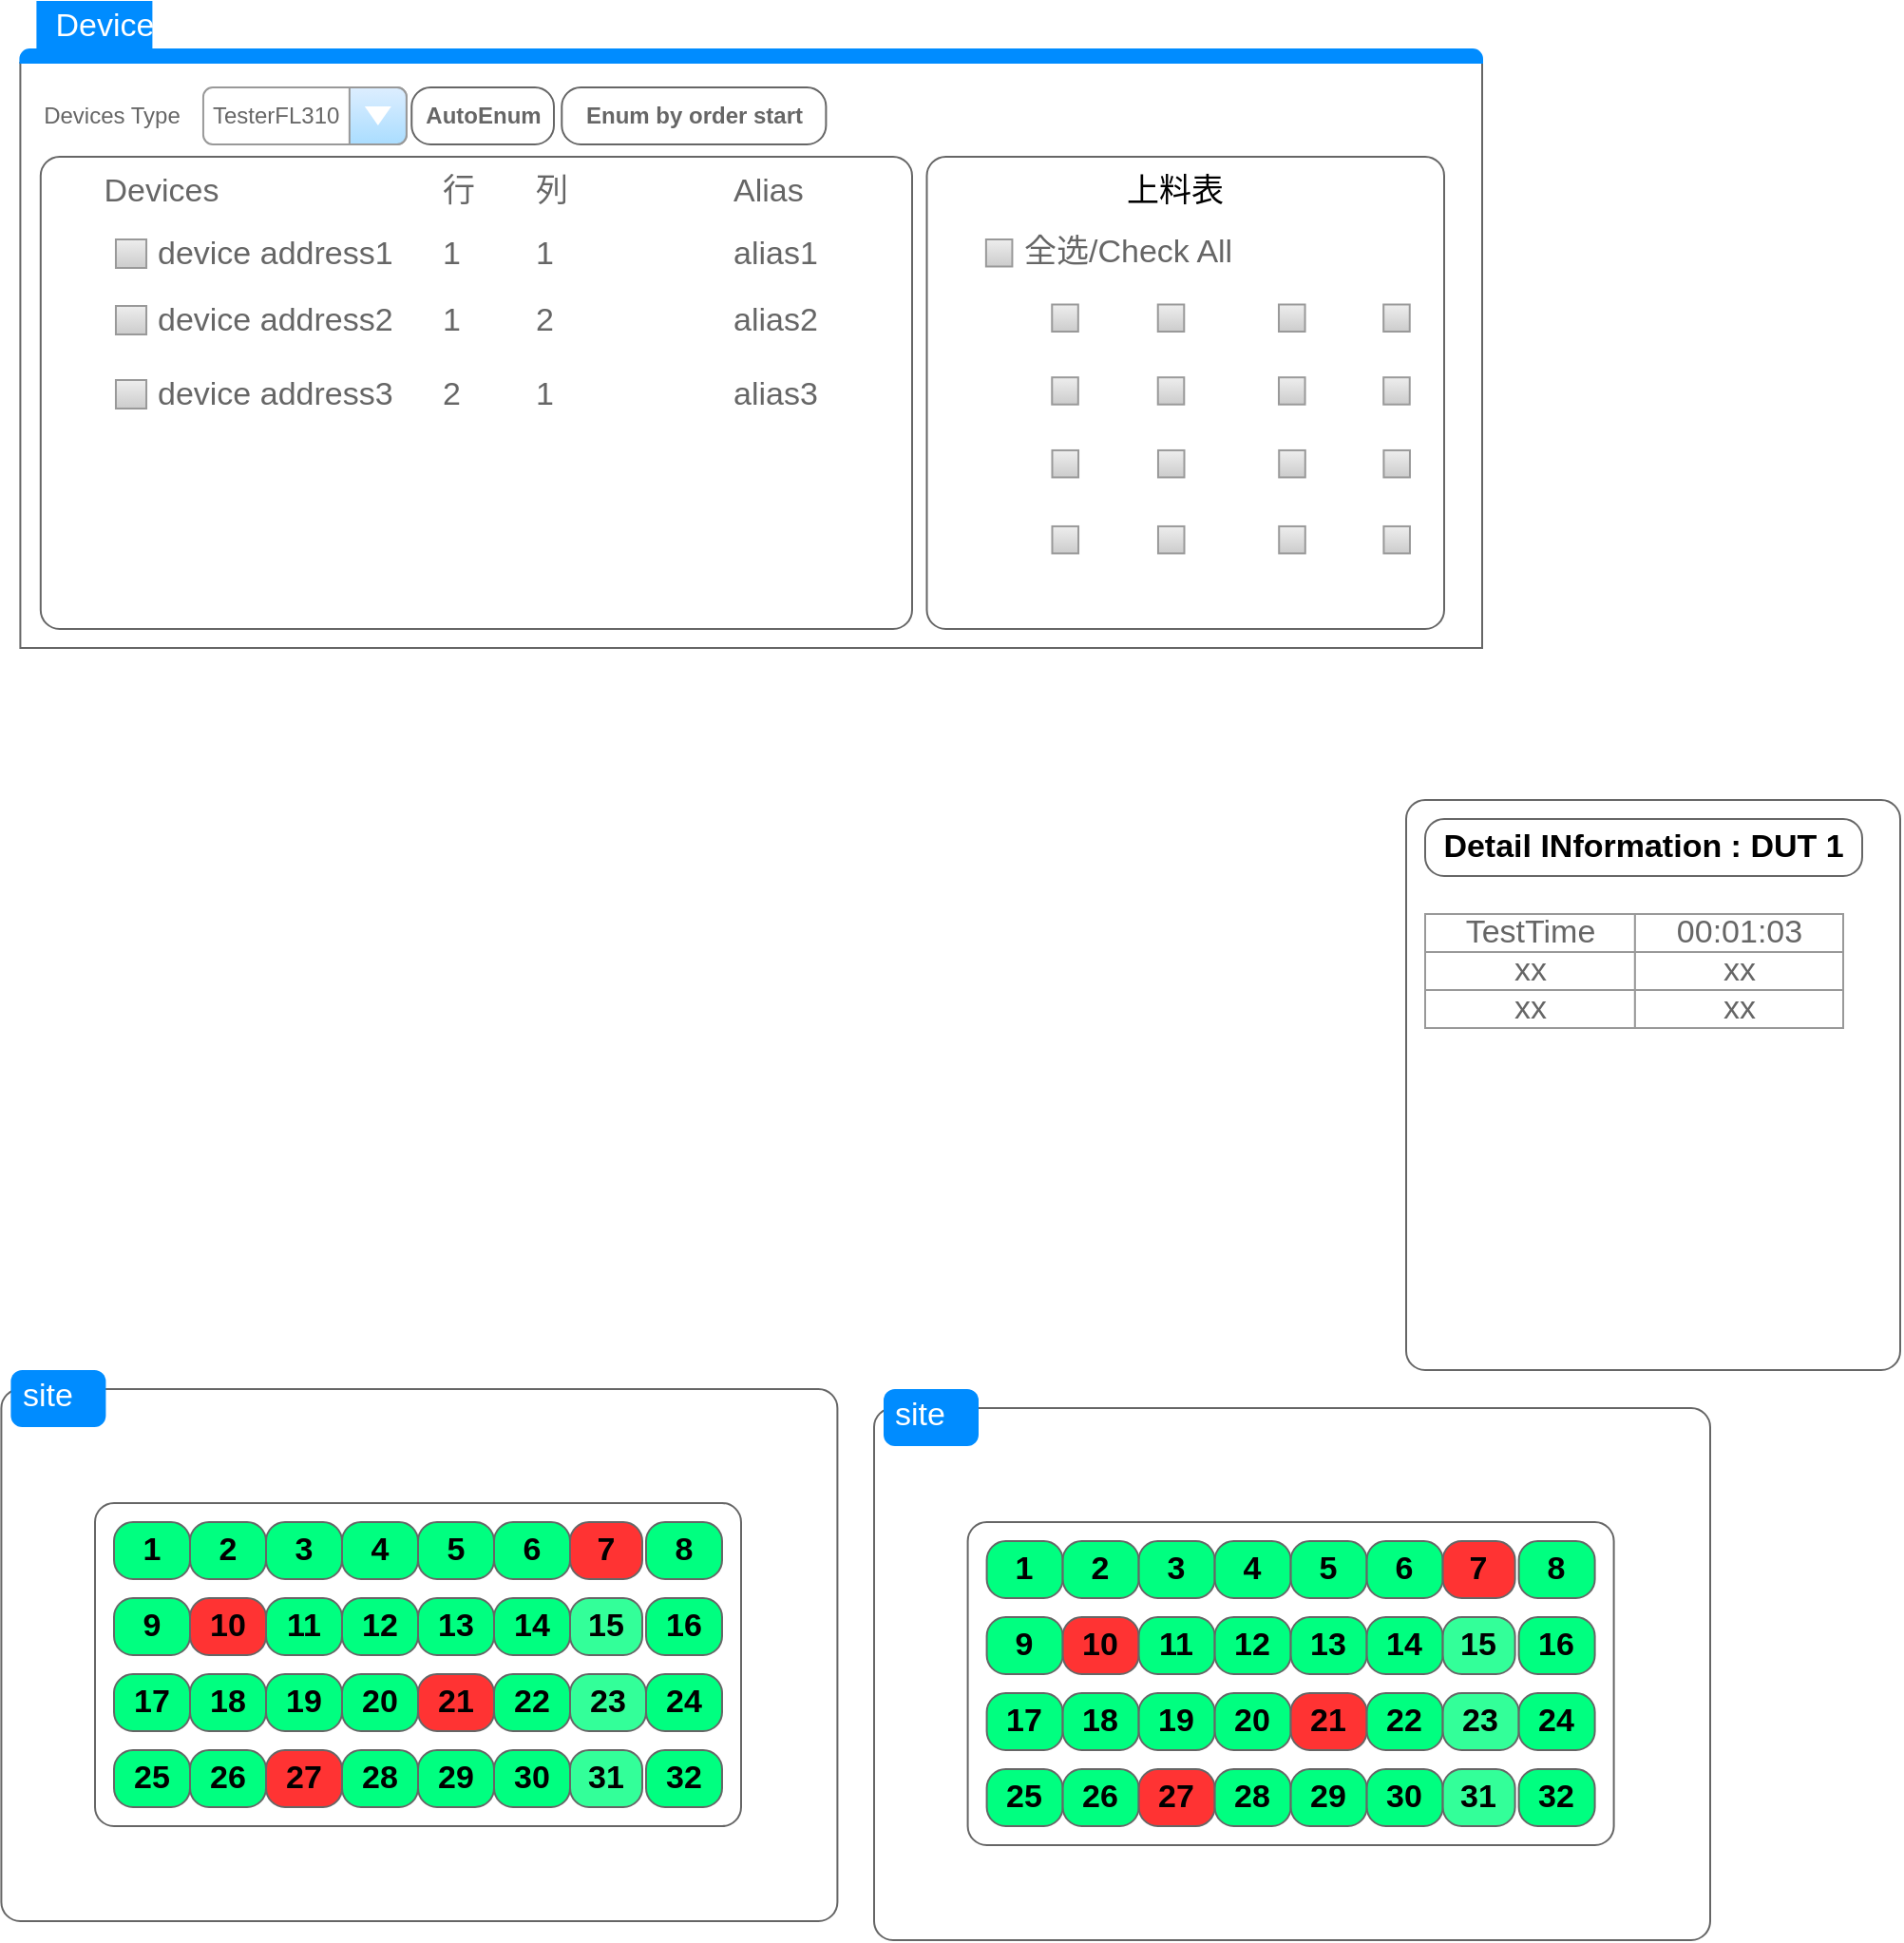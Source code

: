 <mxfile version="20.7.4" type="github">
  <diagram name="Page-1" id="2cc2dc42-3aac-f2a9-1cec-7a8b7cbee084">
    <mxGraphModel dx="1050" dy="548" grid="1" gridSize="10" guides="1" tooltips="1" connect="1" arrows="1" fold="1" page="1" pageScale="1" pageWidth="1100" pageHeight="850" background="#ffffff" math="0" shadow="0">
      <root>
        <mxCell id="0" />
        <mxCell id="1" parent="0" />
        <mxCell id="x5_-DXLLDjEPQp_z6z6p-1" value="" style="strokeWidth=1;shadow=0;dashed=0;align=center;html=1;shape=mxgraph.mockup.containers.marginRect2;rectMarginTop=32;strokeColor=#666666;gradientColor=none;fontSize=17;fontColor=#666666;container=0;" parent="1" vertex="1">
          <mxGeometry x="70.7" y="40" width="769.3" height="340" as="geometry" />
        </mxCell>
        <mxCell id="x5_-DXLLDjEPQp_z6z6p-41" value="" style="shape=mxgraph.mockup.containers.marginRect;rectMarginTop=10;strokeColor=#666666;strokeWidth=1;dashed=0;rounded=1;arcSize=5;recursiveResize=0;labelBorderColor=none;fontSize=17;fontColor=#666666;fillColor=none;movable=1;resizable=1;rotatable=1;deletable=1;editable=1;connectable=1;" parent="1" vertex="1">
          <mxGeometry x="81.4" y="111.5" width="458.6" height="258.5" as="geometry" />
        </mxCell>
        <mxCell id="x5_-DXLLDjEPQp_z6z6p-334" value="" style="shape=mxgraph.mockup.containers.marginRect;rectMarginTop=10;strokeColor=#666666;strokeWidth=1;dashed=0;rounded=1;arcSize=5;recursiveResize=0;shadow=0;fontFamily=Helvetica;fontSize=17;fontColor=#FF3333;fillColor=default;gradientColor=none;html=1;" parent="1" vertex="1">
          <mxGeometry x="800" y="450" width="260" height="310" as="geometry" />
        </mxCell>
        <mxCell id="x5_-DXLLDjEPQp_z6z6p-350" value="Detail INformation : DUT 1" style="strokeWidth=1;shadow=0;dashed=0;align=center;html=1;shape=mxgraph.mockup.buttons.button;strokeColor=#666666;fontColor=#000000;mainText=;buttonStyle=round;fontSize=17;fontStyle=1;fillColor=#FFFFFF;whiteSpace=wrap;fontFamily=Helvetica;" parent="1" vertex="1">
          <mxGeometry x="810" y="470" width="230" height="30" as="geometry" />
        </mxCell>
        <mxCell id="x5_-DXLLDjEPQp_z6z6p-357" value="" style="group" parent="1" vertex="1" connectable="0">
          <mxGeometry x="810" y="520" width="220" height="60" as="geometry" />
        </mxCell>
        <mxCell id="x5_-DXLLDjEPQp_z6z6p-343" value="" style="strokeWidth=1;shadow=0;dashed=0;align=center;html=1;shape=mxgraph.mockup.forms.rrect;rSize=0;strokeColor=#999999;fontFamily=Helvetica;fontSize=17;fontColor=#FF3333;fillColor=default;gradientColor=none;" parent="x5_-DXLLDjEPQp_z6z6p-357" vertex="1">
          <mxGeometry width="220" height="20" as="geometry" />
        </mxCell>
        <mxCell id="x5_-DXLLDjEPQp_z6z6p-344" value="TestTime" style="strokeColor=inherit;fillColor=inherit;gradientColor=inherit;strokeWidth=1;shadow=0;dashed=0;align=center;html=1;shape=mxgraph.mockup.forms.rrect;rSize=0;fontSize=17;fontColor=#666666;fontFamily=Helvetica;" parent="x5_-DXLLDjEPQp_z6z6p-343" vertex="1">
          <mxGeometry width="110.442" height="20" as="geometry" />
        </mxCell>
        <mxCell id="x5_-DXLLDjEPQp_z6z6p-347" value="00:01:03" style="strokeColor=inherit;fillColor=inherit;gradientColor=inherit;strokeWidth=1;shadow=0;dashed=0;align=center;html=1;shape=mxgraph.mockup.forms.rrect;rSize=0;fontSize=17;fontColor=#666666;fontFamily=Helvetica;" parent="x5_-DXLLDjEPQp_z6z6p-343" vertex="1">
          <mxGeometry x="110.442" width="109.558" height="20" as="geometry" />
        </mxCell>
        <mxCell id="x5_-DXLLDjEPQp_z6z6p-351" value="" style="strokeWidth=1;shadow=0;dashed=0;align=center;html=1;shape=mxgraph.mockup.forms.rrect;rSize=0;strokeColor=#999999;fontFamily=Helvetica;fontSize=17;fontColor=#FF3333;fillColor=default;gradientColor=none;" parent="x5_-DXLLDjEPQp_z6z6p-357" vertex="1">
          <mxGeometry y="20" width="220" height="20" as="geometry" />
        </mxCell>
        <mxCell id="x5_-DXLLDjEPQp_z6z6p-352" value="xx" style="strokeColor=inherit;fillColor=inherit;gradientColor=inherit;strokeWidth=1;shadow=0;dashed=0;align=center;html=1;shape=mxgraph.mockup.forms.rrect;rSize=0;fontSize=17;fontColor=#666666;fontFamily=Helvetica;" parent="x5_-DXLLDjEPQp_z6z6p-351" vertex="1">
          <mxGeometry width="110.442" height="20" as="geometry" />
        </mxCell>
        <mxCell id="x5_-DXLLDjEPQp_z6z6p-353" value="xx" style="strokeColor=inherit;fillColor=inherit;gradientColor=inherit;strokeWidth=1;shadow=0;dashed=0;align=center;html=1;shape=mxgraph.mockup.forms.rrect;rSize=0;fontSize=17;fontColor=#666666;fontFamily=Helvetica;" parent="x5_-DXLLDjEPQp_z6z6p-351" vertex="1">
          <mxGeometry x="110.442" width="109.558" height="20" as="geometry" />
        </mxCell>
        <mxCell id="x5_-DXLLDjEPQp_z6z6p-354" value="" style="strokeWidth=1;shadow=0;dashed=0;align=center;html=1;shape=mxgraph.mockup.forms.rrect;rSize=0;strokeColor=#999999;fontFamily=Helvetica;fontSize=17;fontColor=#FF3333;fillColor=default;gradientColor=none;" parent="x5_-DXLLDjEPQp_z6z6p-357" vertex="1">
          <mxGeometry y="40" width="220" height="20" as="geometry" />
        </mxCell>
        <mxCell id="x5_-DXLLDjEPQp_z6z6p-355" value="xx" style="strokeColor=inherit;fillColor=inherit;gradientColor=inherit;strokeWidth=1;shadow=0;dashed=0;align=center;html=1;shape=mxgraph.mockup.forms.rrect;rSize=0;fontSize=17;fontColor=#666666;fontFamily=Helvetica;" parent="x5_-DXLLDjEPQp_z6z6p-354" vertex="1">
          <mxGeometry width="110.442" height="20" as="geometry" />
        </mxCell>
        <mxCell id="x5_-DXLLDjEPQp_z6z6p-356" value="xx" style="strokeColor=inherit;fillColor=inherit;gradientColor=inherit;strokeWidth=1;shadow=0;dashed=0;align=center;html=1;shape=mxgraph.mockup.forms.rrect;rSize=0;fontSize=17;fontColor=#666666;fontFamily=Helvetica;" parent="x5_-DXLLDjEPQp_z6z6p-354" vertex="1">
          <mxGeometry x="110.442" width="109.558" height="20" as="geometry" />
        </mxCell>
        <mxCell id="8nzeH1m5GEqi-B2wLRtN-1" value="" style="shape=mxgraph.mockup.containers.marginRect;rectMarginTop=10;strokeColor=#666666;strokeWidth=1;dashed=0;rounded=1;arcSize=5;recursiveResize=0;shadow=0;fontFamily=Helvetica;fontSize=17;fontColor=#666666;fillColor=default;gradientColor=none;html=1;container=0;" vertex="1" parent="1">
          <mxGeometry x="60.7" y="760" width="440" height="290" as="geometry" />
        </mxCell>
        <mxCell id="8nzeH1m5GEqi-B2wLRtN-2" value="site" style="shape=rect;strokeColor=none;fillColor=#008cff;strokeWidth=1;dashed=0;rounded=1;arcSize=20;fontColor=#ffffff;fontSize=17;spacing=2;spacingTop=-2;align=left;autosize=1;spacingLeft=4;resizeWidth=0;resizeHeight=0;perimeter=none;shadow=0;fontFamily=Helvetica;html=1;" vertex="1" parent="1">
          <mxGeometry x="65.7" y="760" width="50" height="30" as="geometry" />
        </mxCell>
        <mxCell id="8nzeH1m5GEqi-B2wLRtN-71" value="" style="group" vertex="1" connectable="0" parent="1">
          <mxGeometry x="110" y="820" width="340" height="180" as="geometry" />
        </mxCell>
        <mxCell id="8nzeH1m5GEqi-B2wLRtN-14" value="" style="shape=mxgraph.mockup.containers.marginRect;rectMarginTop=10;strokeColor=#666666;strokeWidth=1;dashed=0;rounded=1;arcSize=5;recursiveResize=0;shadow=0;fontFamily=Helvetica;fontSize=17;fontColor=#666666;fillColor=default;gradientColor=none;html=1;" vertex="1" parent="8nzeH1m5GEqi-B2wLRtN-71">
          <mxGeometry width="340" height="180" as="geometry" />
        </mxCell>
        <mxCell id="8nzeH1m5GEqi-B2wLRtN-43" value="" style="group" vertex="1" connectable="0" parent="8nzeH1m5GEqi-B2wLRtN-71">
          <mxGeometry x="10" y="20" width="320" height="30" as="geometry" />
        </mxCell>
        <mxCell id="8nzeH1m5GEqi-B2wLRtN-15" value="1" style="strokeWidth=1;shadow=0;dashed=0;align=center;html=1;shape=mxgraph.mockup.buttons.button;strokeColor=#666666;fontColor=#000000;mainText=;buttonStyle=round;fontSize=17;fontStyle=1;fillColor=#00FF80;whiteSpace=wrap;fontFamily=Helvetica;" vertex="1" parent="8nzeH1m5GEqi-B2wLRtN-43">
          <mxGeometry width="40" height="30" as="geometry" />
        </mxCell>
        <mxCell id="8nzeH1m5GEqi-B2wLRtN-16" value="2" style="strokeWidth=1;shadow=0;dashed=0;align=center;html=1;shape=mxgraph.mockup.buttons.button;strokeColor=#666666;fontColor=#000000;mainText=;buttonStyle=round;fontSize=17;fontStyle=1;fillColor=#00FF80;whiteSpace=wrap;fontFamily=Helvetica;" vertex="1" parent="8nzeH1m5GEqi-B2wLRtN-43">
          <mxGeometry x="40" width="40" height="30" as="geometry" />
        </mxCell>
        <mxCell id="8nzeH1m5GEqi-B2wLRtN-17" value="3" style="strokeWidth=1;shadow=0;dashed=0;align=center;html=1;shape=mxgraph.mockup.buttons.button;strokeColor=#666666;fontColor=#000000;mainText=;buttonStyle=round;fontSize=17;fontStyle=1;fillColor=#00FF80;whiteSpace=wrap;fontFamily=Helvetica;" vertex="1" parent="8nzeH1m5GEqi-B2wLRtN-43">
          <mxGeometry x="80" width="40" height="30" as="geometry" />
        </mxCell>
        <mxCell id="8nzeH1m5GEqi-B2wLRtN-18" value="4" style="strokeWidth=1;shadow=0;dashed=0;align=center;html=1;shape=mxgraph.mockup.buttons.button;strokeColor=#666666;fontColor=#000000;mainText=;buttonStyle=round;fontSize=17;fontStyle=1;fillColor=#00FF80;whiteSpace=wrap;fontFamily=Helvetica;" vertex="1" parent="8nzeH1m5GEqi-B2wLRtN-43">
          <mxGeometry x="120" width="40" height="30" as="geometry" />
        </mxCell>
        <mxCell id="8nzeH1m5GEqi-B2wLRtN-19" value="5" style="strokeWidth=1;shadow=0;dashed=0;align=center;html=1;shape=mxgraph.mockup.buttons.button;strokeColor=#666666;fontColor=#000000;mainText=;buttonStyle=round;fontSize=17;fontStyle=1;fillColor=#00FF80;whiteSpace=wrap;fontFamily=Helvetica;" vertex="1" parent="8nzeH1m5GEqi-B2wLRtN-43">
          <mxGeometry x="160" width="40" height="30" as="geometry" />
        </mxCell>
        <mxCell id="8nzeH1m5GEqi-B2wLRtN-20" value="6" style="strokeWidth=1;shadow=0;dashed=0;align=center;html=1;shape=mxgraph.mockup.buttons.button;strokeColor=#666666;fontColor=#000000;mainText=;buttonStyle=round;fontSize=17;fontStyle=1;fillColor=#00FF80;whiteSpace=wrap;fontFamily=Helvetica;" vertex="1" parent="8nzeH1m5GEqi-B2wLRtN-43">
          <mxGeometry x="200" width="40" height="30" as="geometry" />
        </mxCell>
        <mxCell id="8nzeH1m5GEqi-B2wLRtN-21" value="7" style="strokeWidth=1;shadow=0;dashed=0;align=center;html=1;shape=mxgraph.mockup.buttons.button;strokeColor=#666666;fontColor=#000000;mainText=;buttonStyle=round;fontSize=17;fontStyle=1;fillColor=#FF3333;whiteSpace=wrap;fontFamily=Helvetica;" vertex="1" parent="8nzeH1m5GEqi-B2wLRtN-43">
          <mxGeometry x="240" width="38" height="30" as="geometry" />
        </mxCell>
        <mxCell id="8nzeH1m5GEqi-B2wLRtN-22" value="8" style="strokeWidth=1;shadow=0;dashed=0;align=center;html=1;shape=mxgraph.mockup.buttons.button;strokeColor=#666666;fontColor=#000000;mainText=;buttonStyle=round;fontSize=17;fontStyle=1;fillColor=#00FF80;whiteSpace=wrap;fontFamily=Helvetica;" vertex="1" parent="8nzeH1m5GEqi-B2wLRtN-43">
          <mxGeometry x="280" width="40" height="30" as="geometry" />
        </mxCell>
        <mxCell id="8nzeH1m5GEqi-B2wLRtN-45" value="9" style="strokeWidth=1;shadow=0;dashed=0;align=center;html=1;shape=mxgraph.mockup.buttons.button;strokeColor=#666666;fontColor=#000000;mainText=;buttonStyle=round;fontSize=17;fontStyle=1;fillColor=#00FF80;whiteSpace=wrap;fontFamily=Helvetica;container=0;" vertex="1" parent="8nzeH1m5GEqi-B2wLRtN-71">
          <mxGeometry x="10" y="60" width="40" height="30" as="geometry" />
        </mxCell>
        <mxCell id="8nzeH1m5GEqi-B2wLRtN-46" value="10" style="strokeWidth=1;shadow=0;dashed=0;align=center;html=1;shape=mxgraph.mockup.buttons.button;strokeColor=#666666;fontColor=#000000;mainText=;buttonStyle=round;fontSize=17;fontStyle=1;fillColor=#FF3333;whiteSpace=wrap;fontFamily=Helvetica;container=0;" vertex="1" parent="8nzeH1m5GEqi-B2wLRtN-71">
          <mxGeometry x="50" y="60" width="40" height="30" as="geometry" />
        </mxCell>
        <mxCell id="8nzeH1m5GEqi-B2wLRtN-47" value="11" style="strokeWidth=1;shadow=0;dashed=0;align=center;html=1;shape=mxgraph.mockup.buttons.button;strokeColor=#666666;fontColor=#000000;mainText=;buttonStyle=round;fontSize=17;fontStyle=1;fillColor=#00FF80;whiteSpace=wrap;fontFamily=Helvetica;container=0;" vertex="1" parent="8nzeH1m5GEqi-B2wLRtN-71">
          <mxGeometry x="90" y="60" width="40" height="30" as="geometry" />
        </mxCell>
        <mxCell id="8nzeH1m5GEqi-B2wLRtN-48" value="12" style="strokeWidth=1;shadow=0;dashed=0;align=center;html=1;shape=mxgraph.mockup.buttons.button;strokeColor=#666666;fontColor=#000000;mainText=;buttonStyle=round;fontSize=17;fontStyle=1;fillColor=#00FF80;whiteSpace=wrap;fontFamily=Helvetica;container=0;" vertex="1" parent="8nzeH1m5GEqi-B2wLRtN-71">
          <mxGeometry x="130" y="60" width="40" height="30" as="geometry" />
        </mxCell>
        <mxCell id="8nzeH1m5GEqi-B2wLRtN-49" value="13" style="strokeWidth=1;shadow=0;dashed=0;align=center;html=1;shape=mxgraph.mockup.buttons.button;strokeColor=#666666;fontColor=#000000;mainText=;buttonStyle=round;fontSize=17;fontStyle=1;fillColor=#00FF80;whiteSpace=wrap;fontFamily=Helvetica;container=0;" vertex="1" parent="8nzeH1m5GEqi-B2wLRtN-71">
          <mxGeometry x="170" y="60" width="40" height="30" as="geometry" />
        </mxCell>
        <mxCell id="8nzeH1m5GEqi-B2wLRtN-50" value="14" style="strokeWidth=1;shadow=0;dashed=0;align=center;html=1;shape=mxgraph.mockup.buttons.button;strokeColor=#666666;fontColor=#000000;mainText=;buttonStyle=round;fontSize=17;fontStyle=1;fillColor=#00FF80;whiteSpace=wrap;fontFamily=Helvetica;container=0;" vertex="1" parent="8nzeH1m5GEqi-B2wLRtN-71">
          <mxGeometry x="210" y="60" width="40" height="30" as="geometry" />
        </mxCell>
        <mxCell id="8nzeH1m5GEqi-B2wLRtN-51" value="15" style="strokeWidth=1;shadow=0;dashed=0;align=center;html=1;shape=mxgraph.mockup.buttons.button;strokeColor=#666666;fontColor=#000000;mainText=;buttonStyle=round;fontSize=17;fontStyle=1;fillColor=#33FF99;whiteSpace=wrap;fontFamily=Helvetica;container=0;" vertex="1" parent="8nzeH1m5GEqi-B2wLRtN-71">
          <mxGeometry x="250" y="60" width="38" height="30" as="geometry" />
        </mxCell>
        <mxCell id="8nzeH1m5GEqi-B2wLRtN-52" value="16" style="strokeWidth=1;shadow=0;dashed=0;align=center;html=1;shape=mxgraph.mockup.buttons.button;strokeColor=#666666;fontColor=#000000;mainText=;buttonStyle=round;fontSize=17;fontStyle=1;fillColor=#00FF80;whiteSpace=wrap;fontFamily=Helvetica;container=0;" vertex="1" parent="8nzeH1m5GEqi-B2wLRtN-71">
          <mxGeometry x="290" y="60" width="40" height="30" as="geometry" />
        </mxCell>
        <mxCell id="8nzeH1m5GEqi-B2wLRtN-54" value="17" style="strokeWidth=1;shadow=0;dashed=0;align=center;html=1;shape=mxgraph.mockup.buttons.button;strokeColor=#666666;fontColor=#000000;mainText=;buttonStyle=round;fontSize=17;fontStyle=1;fillColor=#00FF80;whiteSpace=wrap;fontFamily=Helvetica;container=0;" vertex="1" parent="8nzeH1m5GEqi-B2wLRtN-71">
          <mxGeometry x="10" y="100" width="40" height="30" as="geometry" />
        </mxCell>
        <mxCell id="8nzeH1m5GEqi-B2wLRtN-55" value="18" style="strokeWidth=1;shadow=0;dashed=0;align=center;html=1;shape=mxgraph.mockup.buttons.button;strokeColor=#666666;fontColor=#000000;mainText=;buttonStyle=round;fontSize=17;fontStyle=1;fillColor=#00FF80;whiteSpace=wrap;fontFamily=Helvetica;container=0;" vertex="1" parent="8nzeH1m5GEqi-B2wLRtN-71">
          <mxGeometry x="50" y="100" width="40" height="30" as="geometry" />
        </mxCell>
        <mxCell id="8nzeH1m5GEqi-B2wLRtN-56" value="19" style="strokeWidth=1;shadow=0;dashed=0;align=center;html=1;shape=mxgraph.mockup.buttons.button;strokeColor=#666666;fontColor=#000000;mainText=;buttonStyle=round;fontSize=17;fontStyle=1;fillColor=#00FF80;whiteSpace=wrap;fontFamily=Helvetica;container=0;" vertex="1" parent="8nzeH1m5GEqi-B2wLRtN-71">
          <mxGeometry x="90" y="100" width="40" height="30" as="geometry" />
        </mxCell>
        <mxCell id="8nzeH1m5GEqi-B2wLRtN-57" value="20" style="strokeWidth=1;shadow=0;dashed=0;align=center;html=1;shape=mxgraph.mockup.buttons.button;strokeColor=#666666;fontColor=#000000;mainText=;buttonStyle=round;fontSize=17;fontStyle=1;fillColor=#00FF80;whiteSpace=wrap;fontFamily=Helvetica;container=0;" vertex="1" parent="8nzeH1m5GEqi-B2wLRtN-71">
          <mxGeometry x="130" y="100" width="40" height="30" as="geometry" />
        </mxCell>
        <mxCell id="8nzeH1m5GEqi-B2wLRtN-58" value="21" style="strokeWidth=1;shadow=0;dashed=0;align=center;html=1;shape=mxgraph.mockup.buttons.button;strokeColor=#666666;fontColor=#000000;mainText=;buttonStyle=round;fontSize=17;fontStyle=1;fillColor=#FF3333;whiteSpace=wrap;fontFamily=Helvetica;container=0;" vertex="1" parent="8nzeH1m5GEqi-B2wLRtN-71">
          <mxGeometry x="170" y="100" width="40" height="30" as="geometry" />
        </mxCell>
        <mxCell id="8nzeH1m5GEqi-B2wLRtN-59" value="22" style="strokeWidth=1;shadow=0;dashed=0;align=center;html=1;shape=mxgraph.mockup.buttons.button;strokeColor=#666666;fontColor=#000000;mainText=;buttonStyle=round;fontSize=17;fontStyle=1;fillColor=#00FF80;whiteSpace=wrap;fontFamily=Helvetica;container=0;" vertex="1" parent="8nzeH1m5GEqi-B2wLRtN-71">
          <mxGeometry x="210" y="100" width="40" height="30" as="geometry" />
        </mxCell>
        <mxCell id="8nzeH1m5GEqi-B2wLRtN-60" value="23" style="strokeWidth=1;shadow=0;dashed=0;align=center;html=1;shape=mxgraph.mockup.buttons.button;strokeColor=#666666;fontColor=#000000;mainText=;buttonStyle=round;fontSize=17;fontStyle=1;fillColor=#33FF99;whiteSpace=wrap;fontFamily=Helvetica;container=0;" vertex="1" parent="8nzeH1m5GEqi-B2wLRtN-71">
          <mxGeometry x="250" y="100" width="40" height="30" as="geometry" />
        </mxCell>
        <mxCell id="8nzeH1m5GEqi-B2wLRtN-61" value="24" style="strokeWidth=1;shadow=0;dashed=0;align=center;html=1;shape=mxgraph.mockup.buttons.button;strokeColor=#666666;fontColor=#000000;mainText=;buttonStyle=round;fontSize=17;fontStyle=1;fillColor=#00FF80;whiteSpace=wrap;fontFamily=Helvetica;container=0;" vertex="1" parent="8nzeH1m5GEqi-B2wLRtN-71">
          <mxGeometry x="290" y="100" width="40" height="30" as="geometry" />
        </mxCell>
        <mxCell id="8nzeH1m5GEqi-B2wLRtN-63" value="25" style="strokeWidth=1;shadow=0;dashed=0;align=center;html=1;shape=mxgraph.mockup.buttons.button;strokeColor=#666666;fontColor=#000000;mainText=;buttonStyle=round;fontSize=17;fontStyle=1;fillColor=#00FF80;whiteSpace=wrap;fontFamily=Helvetica;container=0;" vertex="1" parent="8nzeH1m5GEqi-B2wLRtN-71">
          <mxGeometry x="10" y="140" width="40" height="30" as="geometry" />
        </mxCell>
        <mxCell id="8nzeH1m5GEqi-B2wLRtN-64" value="26" style="strokeWidth=1;shadow=0;dashed=0;align=center;html=1;shape=mxgraph.mockup.buttons.button;strokeColor=#666666;fontColor=#000000;mainText=;buttonStyle=round;fontSize=17;fontStyle=1;fillColor=#00FF80;whiteSpace=wrap;fontFamily=Helvetica;container=0;" vertex="1" parent="8nzeH1m5GEqi-B2wLRtN-71">
          <mxGeometry x="50" y="140" width="40" height="30" as="geometry" />
        </mxCell>
        <mxCell id="8nzeH1m5GEqi-B2wLRtN-65" value="27" style="strokeWidth=1;shadow=0;dashed=0;align=center;html=1;shape=mxgraph.mockup.buttons.button;strokeColor=#666666;fontColor=#000000;mainText=;buttonStyle=round;fontSize=17;fontStyle=1;fillColor=#FF3333;whiteSpace=wrap;fontFamily=Helvetica;container=0;" vertex="1" parent="8nzeH1m5GEqi-B2wLRtN-71">
          <mxGeometry x="90" y="140" width="40" height="30" as="geometry" />
        </mxCell>
        <mxCell id="8nzeH1m5GEqi-B2wLRtN-66" value="28" style="strokeWidth=1;shadow=0;dashed=0;align=center;html=1;shape=mxgraph.mockup.buttons.button;strokeColor=#666666;fontColor=#000000;mainText=;buttonStyle=round;fontSize=17;fontStyle=1;fillColor=#00FF80;whiteSpace=wrap;fontFamily=Helvetica;container=0;" vertex="1" parent="8nzeH1m5GEqi-B2wLRtN-71">
          <mxGeometry x="130" y="140" width="40" height="30" as="geometry" />
        </mxCell>
        <mxCell id="8nzeH1m5GEqi-B2wLRtN-67" value="29" style="strokeWidth=1;shadow=0;dashed=0;align=center;html=1;shape=mxgraph.mockup.buttons.button;strokeColor=#666666;fontColor=#000000;mainText=;buttonStyle=round;fontSize=17;fontStyle=1;fillColor=#00FF80;whiteSpace=wrap;fontFamily=Helvetica;container=0;" vertex="1" parent="8nzeH1m5GEqi-B2wLRtN-71">
          <mxGeometry x="170" y="140" width="40" height="30" as="geometry" />
        </mxCell>
        <mxCell id="8nzeH1m5GEqi-B2wLRtN-68" value="30" style="strokeWidth=1;shadow=0;dashed=0;align=center;html=1;shape=mxgraph.mockup.buttons.button;strokeColor=#666666;fontColor=#000000;mainText=;buttonStyle=round;fontSize=17;fontStyle=1;fillColor=#00FF80;whiteSpace=wrap;fontFamily=Helvetica;container=0;" vertex="1" parent="8nzeH1m5GEqi-B2wLRtN-71">
          <mxGeometry x="210" y="140" width="40" height="30" as="geometry" />
        </mxCell>
        <mxCell id="8nzeH1m5GEqi-B2wLRtN-69" value="31" style="strokeWidth=1;shadow=0;dashed=0;align=center;html=1;shape=mxgraph.mockup.buttons.button;strokeColor=#666666;fontColor=#000000;mainText=;buttonStyle=round;fontSize=17;fontStyle=1;fillColor=#33FF99;whiteSpace=wrap;fontFamily=Helvetica;container=0;" vertex="1" parent="8nzeH1m5GEqi-B2wLRtN-71">
          <mxGeometry x="250" y="140" width="38" height="30" as="geometry" />
        </mxCell>
        <mxCell id="8nzeH1m5GEqi-B2wLRtN-70" value="32" style="strokeWidth=1;shadow=0;dashed=0;align=center;html=1;shape=mxgraph.mockup.buttons.button;strokeColor=#666666;fontColor=#000000;mainText=;buttonStyle=round;fontSize=17;fontStyle=1;fillColor=#00FF80;whiteSpace=wrap;fontFamily=Helvetica;container=0;" vertex="1" parent="8nzeH1m5GEqi-B2wLRtN-71">
          <mxGeometry x="290" y="140" width="40" height="30" as="geometry" />
        </mxCell>
        <mxCell id="x5_-DXLLDjEPQp_z6z6p-68" value="全选/Check All" style="strokeWidth=1;shadow=0;dashed=0;align=center;html=1;shape=mxgraph.mockup.forms.rrect;rSize=0;fillColor=#eeeeee;strokeColor=#999999;gradientColor=#cccccc;align=left;spacingLeft=4;fontSize=17;fontColor=#666666;labelPosition=right;fontFamily=Helvetica;" parent="1" vertex="1">
          <mxGeometry x="578.935" y="165" width="13.774" height="14.25" as="geometry" />
        </mxCell>
        <mxCell id="x5_-DXLLDjEPQp_z6z6p-3" value="Devices" style="strokeWidth=1;shadow=0;dashed=0;align=center;html=1;shape=mxgraph.mockup.containers.rrect;rSize=0;fontSize=17;fontColor=#ffffff;strokeColor=#008cff;fillColor=#008cff;" parent="1" vertex="1">
          <mxGeometry x="79.7" y="40" width="60" height="25" as="geometry">
            <mxPoint x="9" as="offset" />
          </mxGeometry>
        </mxCell>
        <mxCell id="x5_-DXLLDjEPQp_z6z6p-5" value="" style="strokeWidth=1;shadow=0;dashed=0;align=center;html=1;shape=mxgraph.mockup.containers.topButton;rSize=5;strokeColor=#008cff;fillColor=#008cff;gradientColor=none;resizeWidth=1;movable=0;deletable=1;" parent="1" vertex="1">
          <mxGeometry x="70.7" y="65" width="769.3" height="7" as="geometry">
            <mxPoint y="25" as="offset" />
          </mxGeometry>
        </mxCell>
        <mxCell id="x5_-DXLLDjEPQp_z6z6p-13" value="device address1" style="strokeWidth=1;shadow=0;dashed=0;align=center;html=1;shape=mxgraph.mockup.forms.rrect;rSize=0;fillColor=#eeeeee;strokeColor=#999999;gradientColor=#cccccc;align=left;spacingLeft=4;fontSize=17;fontColor=#666666;labelPosition=right;" parent="1" vertex="1">
          <mxGeometry x="120.974" y="165" width="16.045" height="15" as="geometry" />
        </mxCell>
        <mxCell id="x5_-DXLLDjEPQp_z6z6p-24" value="Devices" style="text;html=1;strokeColor=none;fillColor=none;align=center;verticalAlign=middle;whiteSpace=wrap;rounded=0;labelBorderColor=none;fontSize=17;fontColor=#666666;" parent="1" vertex="1">
          <mxGeometry x="113.486" y="125" width="64.179" height="30" as="geometry" />
        </mxCell>
        <mxCell id="x5_-DXLLDjEPQp_z6z6p-25" value="Alias" style="text;html=1;strokeColor=none;fillColor=none;align=left;verticalAlign=middle;rounded=0;fontSize=17;fontColor=#666666;" parent="1" vertex="1">
          <mxGeometry x="443.904" y="125" width="64.179" height="30" as="geometry" />
        </mxCell>
        <mxCell id="x5_-DXLLDjEPQp_z6z6p-26" value="alias1" style="text;html=1;strokeColor=none;fillColor=none;align=left;verticalAlign=middle;rounded=0;fontSize=17;fontColor=#666666;" parent="1" vertex="1">
          <mxGeometry x="443.904" y="157.5" width="64.179" height="30" as="geometry" />
        </mxCell>
        <mxCell id="x5_-DXLLDjEPQp_z6z6p-27" value="device address2" style="strokeWidth=1;shadow=0;dashed=0;align=center;html=1;shape=mxgraph.mockup.forms.rrect;rSize=0;fillColor=#eeeeee;strokeColor=#999999;gradientColor=#cccccc;align=left;spacingLeft=4;fontSize=17;fontColor=#666666;labelPosition=right;" parent="1" vertex="1">
          <mxGeometry x="120.974" y="200" width="16.045" height="15" as="geometry" />
        </mxCell>
        <mxCell id="x5_-DXLLDjEPQp_z6z6p-28" value="alias2" style="text;html=1;strokeColor=none;fillColor=none;align=left;verticalAlign=middle;rounded=0;fontSize=17;fontColor=#666666;" parent="1" vertex="1">
          <mxGeometry x="443.904" y="192.5" width="64.179" height="30" as="geometry" />
        </mxCell>
        <mxCell id="x5_-DXLLDjEPQp_z6z6p-29" value="device address3" style="strokeWidth=1;shadow=0;dashed=0;align=center;html=1;shape=mxgraph.mockup.forms.rrect;rSize=0;fillColor=#eeeeee;strokeColor=#999999;gradientColor=#cccccc;align=left;spacingLeft=4;fontSize=17;fontColor=#666666;labelPosition=right;" parent="1" vertex="1">
          <mxGeometry x="120.974" y="239" width="16.045" height="15" as="geometry" />
        </mxCell>
        <mxCell id="x5_-DXLLDjEPQp_z6z6p-30" value="alias3" style="text;html=1;strokeColor=none;fillColor=none;align=left;verticalAlign=middle;rounded=0;fontSize=17;fontColor=#666666;" parent="1" vertex="1">
          <mxGeometry x="443.904" y="231.5" width="64.179" height="30" as="geometry" />
        </mxCell>
        <mxCell id="x5_-DXLLDjEPQp_z6z6p-43" value="TesterFL310" style="strokeWidth=1;shadow=0;dashed=0;align=center;html=1;shape=mxgraph.mockup.forms.comboBox;strokeColor=#999999;fillColor=#ddeeff;align=left;fillColor2=#aaddff;mainText=;fontColor=#666666;fontSize=12;spacingLeft=3;labelBorderColor=none;" parent="1" vertex="1">
          <mxGeometry x="166.969" y="85" width="106.965" height="30" as="geometry" />
        </mxCell>
        <mxCell id="x5_-DXLLDjEPQp_z6z6p-44" value="AutoEnum" style="strokeWidth=1;shadow=0;dashed=0;align=center;html=1;shape=mxgraph.mockup.buttons.button;strokeColor=#666666;fontColor=#666666;mainText=;buttonStyle=round;fontSize=12;fontStyle=1;fillColor=#FFFFFF;whiteSpace=wrap;labelBorderColor=none;" parent="1" vertex="1">
          <mxGeometry x="276.63" y="85" width="74.876" height="30" as="geometry" />
        </mxCell>
        <mxCell id="x5_-DXLLDjEPQp_z6z6p-46" value="Enum by order start" style="strokeWidth=1;shadow=0;dashed=0;align=center;html=1;shape=mxgraph.mockup.buttons.button;strokeColor=#666666;fontColor=#666666;mainText=;buttonStyle=round;fontSize=12;fontStyle=1;fillColor=#FFFFFF;whiteSpace=wrap;labelBorderColor=none;" parent="1" vertex="1">
          <mxGeometry x="355.645" y="85" width="139.055" height="30" as="geometry" />
        </mxCell>
        <mxCell id="x5_-DXLLDjEPQp_z6z6p-39" value="Devices Type" style="text;html=1;strokeColor=none;fillColor=none;align=center;verticalAlign=middle;whiteSpace=wrap;rounded=0;labelBorderColor=none;fontSize=12;fontColor=#666666;" parent="1" vertex="1">
          <mxGeometry x="60.003" y="85" width="117.662" height="30" as="geometry" />
        </mxCell>
        <mxCell id="8nzeH1m5GEqi-B2wLRtN-76" value="" style="shape=mxgraph.mockup.containers.marginRect;rectMarginTop=10;strokeColor=#666666;strokeWidth=1;dashed=0;rounded=1;arcSize=5;recursiveResize=0;labelBorderColor=none;fontSize=17;fontColor=#666666;fillColor=none;" vertex="1" parent="1">
          <mxGeometry x="547.75" y="111.5" width="272.25" height="258.5" as="geometry" />
        </mxCell>
        <mxCell id="8nzeH1m5GEqi-B2wLRtN-78" value="上料表" style="text;html=1;align=center;verticalAlign=middle;resizable=0;points=[];autosize=1;strokeColor=none;fillColor=none;fontSize=17;" vertex="1" parent="1">
          <mxGeometry x="643" y="125" width="70" height="30" as="geometry" />
        </mxCell>
        <mxCell id="8nzeH1m5GEqi-B2wLRtN-80" value="" style="group" vertex="1" connectable="0" parent="1">
          <mxGeometry x="613.633" y="237.6" width="188.241" height="14.25" as="geometry" />
        </mxCell>
        <mxCell id="8nzeH1m5GEqi-B2wLRtN-81" value="" style="strokeWidth=1;shadow=0;dashed=0;align=center;html=1;shape=mxgraph.mockup.forms.rrect;rSize=0;fillColor=#eeeeee;strokeColor=#999999;gradientColor=#cccccc;align=left;spacingLeft=4;fontSize=17;fontColor=#666666;labelPosition=right;fontFamily=Helvetica;" vertex="1" parent="8nzeH1m5GEqi-B2wLRtN-80">
          <mxGeometry width="13.774" height="14.25" as="geometry" />
        </mxCell>
        <mxCell id="8nzeH1m5GEqi-B2wLRtN-82" value="" style="strokeWidth=1;shadow=0;dashed=0;align=center;html=1;shape=mxgraph.mockup.forms.rrect;rSize=0;fillColor=#eeeeee;strokeColor=#999999;gradientColor=#cccccc;align=left;spacingLeft=4;fontSize=17;fontColor=#666666;labelPosition=right;fontFamily=Helvetica;" vertex="1" parent="8nzeH1m5GEqi-B2wLRtN-80">
          <mxGeometry x="55.738" width="13.774" height="14.25" as="geometry" />
        </mxCell>
        <mxCell id="8nzeH1m5GEqi-B2wLRtN-83" value="" style="strokeWidth=1;shadow=0;dashed=0;align=center;html=1;shape=mxgraph.mockup.forms.rrect;rSize=0;fillColor=#eeeeee;strokeColor=#999999;gradientColor=#cccccc;align=left;spacingLeft=4;fontSize=17;fontColor=#666666;labelPosition=right;fontFamily=Helvetica;" vertex="1" parent="8nzeH1m5GEqi-B2wLRtN-80">
          <mxGeometry x="119.373" width="13.774" height="14.25" as="geometry" />
        </mxCell>
        <mxCell id="8nzeH1m5GEqi-B2wLRtN-84" value="" style="strokeWidth=1;shadow=0;dashed=0;align=center;html=1;shape=mxgraph.mockup.forms.rrect;rSize=0;fillColor=#eeeeee;strokeColor=#999999;gradientColor=#cccccc;align=left;spacingLeft=4;fontSize=17;fontColor=#666666;labelPosition=right;fontFamily=Helvetica;" vertex="1" parent="8nzeH1m5GEqi-B2wLRtN-80">
          <mxGeometry x="174.468" width="13.774" height="14.25" as="geometry" />
        </mxCell>
        <mxCell id="8nzeH1m5GEqi-B2wLRtN-85" value="" style="group" vertex="1" connectable="0" parent="1">
          <mxGeometry x="613.743" y="275.97" width="188.241" height="14.25" as="geometry" />
        </mxCell>
        <mxCell id="8nzeH1m5GEqi-B2wLRtN-86" value="" style="strokeWidth=1;shadow=0;dashed=0;align=center;html=1;shape=mxgraph.mockup.forms.rrect;rSize=0;fillColor=#eeeeee;strokeColor=#999999;gradientColor=#cccccc;align=left;spacingLeft=4;fontSize=17;fontColor=#666666;labelPosition=right;fontFamily=Helvetica;" vertex="1" parent="8nzeH1m5GEqi-B2wLRtN-85">
          <mxGeometry width="13.774" height="14.25" as="geometry" />
        </mxCell>
        <mxCell id="8nzeH1m5GEqi-B2wLRtN-87" value="" style="strokeWidth=1;shadow=0;dashed=0;align=center;html=1;shape=mxgraph.mockup.forms.rrect;rSize=0;fillColor=#eeeeee;strokeColor=#999999;gradientColor=#cccccc;align=left;spacingLeft=4;fontSize=17;fontColor=#666666;labelPosition=right;fontFamily=Helvetica;" vertex="1" parent="8nzeH1m5GEqi-B2wLRtN-85">
          <mxGeometry x="55.738" width="13.774" height="14.25" as="geometry" />
        </mxCell>
        <mxCell id="8nzeH1m5GEqi-B2wLRtN-88" value="" style="strokeWidth=1;shadow=0;dashed=0;align=center;html=1;shape=mxgraph.mockup.forms.rrect;rSize=0;fillColor=#eeeeee;strokeColor=#999999;gradientColor=#cccccc;align=left;spacingLeft=4;fontSize=17;fontColor=#666666;labelPosition=right;fontFamily=Helvetica;" vertex="1" parent="8nzeH1m5GEqi-B2wLRtN-85">
          <mxGeometry x="119.373" width="13.774" height="14.25" as="geometry" />
        </mxCell>
        <mxCell id="8nzeH1m5GEqi-B2wLRtN-89" value="" style="strokeWidth=1;shadow=0;dashed=0;align=center;html=1;shape=mxgraph.mockup.forms.rrect;rSize=0;fillColor=#eeeeee;strokeColor=#999999;gradientColor=#cccccc;align=left;spacingLeft=4;fontSize=17;fontColor=#666666;labelPosition=right;fontFamily=Helvetica;" vertex="1" parent="8nzeH1m5GEqi-B2wLRtN-85">
          <mxGeometry x="174.468" width="13.774" height="14.25" as="geometry" />
        </mxCell>
        <mxCell id="8nzeH1m5GEqi-B2wLRtN-90" value="" style="group" vertex="1" connectable="0" parent="1">
          <mxGeometry x="613.743" y="315.97" width="188.241" height="14.25" as="geometry" />
        </mxCell>
        <mxCell id="8nzeH1m5GEqi-B2wLRtN-91" value="" style="strokeWidth=1;shadow=0;dashed=0;align=center;html=1;shape=mxgraph.mockup.forms.rrect;rSize=0;fillColor=#eeeeee;strokeColor=#999999;gradientColor=#cccccc;align=left;spacingLeft=4;fontSize=17;fontColor=#666666;labelPosition=right;fontFamily=Helvetica;" vertex="1" parent="8nzeH1m5GEqi-B2wLRtN-90">
          <mxGeometry width="13.774" height="14.25" as="geometry" />
        </mxCell>
        <mxCell id="8nzeH1m5GEqi-B2wLRtN-92" value="" style="strokeWidth=1;shadow=0;dashed=0;align=center;html=1;shape=mxgraph.mockup.forms.rrect;rSize=0;fillColor=#eeeeee;strokeColor=#999999;gradientColor=#cccccc;align=left;spacingLeft=4;fontSize=17;fontColor=#666666;labelPosition=right;fontFamily=Helvetica;" vertex="1" parent="8nzeH1m5GEqi-B2wLRtN-90">
          <mxGeometry x="55.738" width="13.774" height="14.25" as="geometry" />
        </mxCell>
        <mxCell id="8nzeH1m5GEqi-B2wLRtN-93" value="" style="strokeWidth=1;shadow=0;dashed=0;align=center;html=1;shape=mxgraph.mockup.forms.rrect;rSize=0;fillColor=#eeeeee;strokeColor=#999999;gradientColor=#cccccc;align=left;spacingLeft=4;fontSize=17;fontColor=#666666;labelPosition=right;fontFamily=Helvetica;" vertex="1" parent="8nzeH1m5GEqi-B2wLRtN-90">
          <mxGeometry x="119.373" width="13.774" height="14.25" as="geometry" />
        </mxCell>
        <mxCell id="8nzeH1m5GEqi-B2wLRtN-94" value="" style="strokeWidth=1;shadow=0;dashed=0;align=center;html=1;shape=mxgraph.mockup.forms.rrect;rSize=0;fillColor=#eeeeee;strokeColor=#999999;gradientColor=#cccccc;align=left;spacingLeft=4;fontSize=17;fontColor=#666666;labelPosition=right;fontFamily=Helvetica;" vertex="1" parent="8nzeH1m5GEqi-B2wLRtN-90">
          <mxGeometry x="174.468" width="13.774" height="14.25" as="geometry" />
        </mxCell>
        <mxCell id="8nzeH1m5GEqi-B2wLRtN-95" value="" style="group" vertex="1" connectable="0" parent="1">
          <mxGeometry x="613.633" y="199.25" width="188.241" height="14.25" as="geometry" />
        </mxCell>
        <mxCell id="8nzeH1m5GEqi-B2wLRtN-96" value="" style="strokeWidth=1;shadow=0;dashed=0;align=center;html=1;shape=mxgraph.mockup.forms.rrect;rSize=0;fillColor=#eeeeee;strokeColor=#999999;gradientColor=#cccccc;align=left;spacingLeft=4;fontSize=17;fontColor=#666666;labelPosition=right;fontFamily=Helvetica;" vertex="1" parent="8nzeH1m5GEqi-B2wLRtN-95">
          <mxGeometry width="13.774" height="14.25" as="geometry" />
        </mxCell>
        <mxCell id="8nzeH1m5GEqi-B2wLRtN-97" value="" style="strokeWidth=1;shadow=0;dashed=0;align=center;html=1;shape=mxgraph.mockup.forms.rrect;rSize=0;fillColor=#eeeeee;strokeColor=#999999;gradientColor=#cccccc;align=left;spacingLeft=4;fontSize=17;fontColor=#666666;labelPosition=right;fontFamily=Helvetica;" vertex="1" parent="8nzeH1m5GEqi-B2wLRtN-95">
          <mxGeometry x="55.738" width="13.774" height="14.25" as="geometry" />
        </mxCell>
        <mxCell id="8nzeH1m5GEqi-B2wLRtN-98" value="" style="strokeWidth=1;shadow=0;dashed=0;align=center;html=1;shape=mxgraph.mockup.forms.rrect;rSize=0;fillColor=#eeeeee;strokeColor=#999999;gradientColor=#cccccc;align=left;spacingLeft=4;fontSize=17;fontColor=#666666;labelPosition=right;fontFamily=Helvetica;" vertex="1" parent="8nzeH1m5GEqi-B2wLRtN-95">
          <mxGeometry x="119.373" width="13.774" height="14.25" as="geometry" />
        </mxCell>
        <mxCell id="8nzeH1m5GEqi-B2wLRtN-99" value="" style="strokeWidth=1;shadow=0;dashed=0;align=center;html=1;shape=mxgraph.mockup.forms.rrect;rSize=0;fillColor=#eeeeee;strokeColor=#999999;gradientColor=#cccccc;align=left;spacingLeft=4;fontSize=17;fontColor=#666666;labelPosition=right;fontFamily=Helvetica;" vertex="1" parent="8nzeH1m5GEqi-B2wLRtN-95">
          <mxGeometry x="174.468" width="13.774" height="14.25" as="geometry" />
        </mxCell>
        <mxCell id="8nzeH1m5GEqi-B2wLRtN-105" value="行" style="text;html=1;strokeColor=none;fillColor=none;align=left;verticalAlign=middle;rounded=0;fontSize=17;fontColor=#666666;" vertex="1" parent="1">
          <mxGeometry x="291.464" y="125" width="64.179" height="30" as="geometry" />
        </mxCell>
        <mxCell id="8nzeH1m5GEqi-B2wLRtN-106" value="1" style="text;html=1;strokeColor=none;fillColor=none;align=left;verticalAlign=middle;rounded=0;fontSize=17;fontColor=#666666;" vertex="1" parent="1">
          <mxGeometry x="291.464" y="157.5" width="64.179" height="30" as="geometry" />
        </mxCell>
        <mxCell id="8nzeH1m5GEqi-B2wLRtN-107" value="1" style="text;html=1;strokeColor=none;fillColor=none;align=left;verticalAlign=middle;rounded=0;fontSize=17;fontColor=#666666;" vertex="1" parent="1">
          <mxGeometry x="291.464" y="192.5" width="64.179" height="30" as="geometry" />
        </mxCell>
        <mxCell id="8nzeH1m5GEqi-B2wLRtN-108" value="2" style="text;html=1;strokeColor=none;fillColor=none;align=left;verticalAlign=middle;rounded=0;fontSize=17;fontColor=#666666;" vertex="1" parent="1">
          <mxGeometry x="291.464" y="231.5" width="64.179" height="30" as="geometry" />
        </mxCell>
        <mxCell id="8nzeH1m5GEqi-B2wLRtN-109" value="列" style="text;html=1;strokeColor=none;fillColor=none;align=left;verticalAlign=middle;rounded=0;fontSize=17;fontColor=#666666;" vertex="1" parent="1">
          <mxGeometry x="340.004" y="125" width="64.179" height="30" as="geometry" />
        </mxCell>
        <mxCell id="8nzeH1m5GEqi-B2wLRtN-110" value="1" style="text;html=1;strokeColor=none;fillColor=none;align=left;verticalAlign=middle;rounded=0;fontSize=17;fontColor=#666666;" vertex="1" parent="1">
          <mxGeometry x="340.004" y="157.5" width="64.179" height="30" as="geometry" />
        </mxCell>
        <mxCell id="8nzeH1m5GEqi-B2wLRtN-111" value="2" style="text;html=1;strokeColor=none;fillColor=none;align=left;verticalAlign=middle;rounded=0;fontSize=17;fontColor=#666666;" vertex="1" parent="1">
          <mxGeometry x="340.004" y="192.5" width="64.179" height="30" as="geometry" />
        </mxCell>
        <mxCell id="8nzeH1m5GEqi-B2wLRtN-112" value="1" style="text;html=1;strokeColor=none;fillColor=none;align=left;verticalAlign=middle;rounded=0;fontSize=17;fontColor=#666666;" vertex="1" parent="1">
          <mxGeometry x="340.004" y="231.5" width="64.179" height="30" as="geometry" />
        </mxCell>
        <mxCell id="8nzeH1m5GEqi-B2wLRtN-114" value="" style="shape=mxgraph.mockup.containers.marginRect;rectMarginTop=10;strokeColor=#666666;strokeWidth=1;dashed=0;rounded=1;arcSize=5;recursiveResize=0;shadow=0;fontFamily=Helvetica;fontSize=17;fontColor=#666666;fillColor=default;gradientColor=none;html=1;container=0;" vertex="1" parent="1">
          <mxGeometry x="520" y="770" width="440" height="290" as="geometry" />
        </mxCell>
        <mxCell id="8nzeH1m5GEqi-B2wLRtN-115" value="site" style="shape=rect;strokeColor=none;fillColor=#008cff;strokeWidth=1;dashed=0;rounded=1;arcSize=20;fontColor=#ffffff;fontSize=17;spacing=2;spacingTop=-2;align=left;autosize=1;spacingLeft=4;resizeWidth=0;resizeHeight=0;perimeter=none;shadow=0;fontFamily=Helvetica;html=1;" vertex="1" parent="1">
          <mxGeometry x="525" y="770" width="50" height="30" as="geometry" />
        </mxCell>
        <mxCell id="8nzeH1m5GEqi-B2wLRtN-116" value="" style="group" vertex="1" connectable="0" parent="1">
          <mxGeometry x="569.3" y="830" width="340" height="180" as="geometry" />
        </mxCell>
        <mxCell id="8nzeH1m5GEqi-B2wLRtN-117" value="" style="shape=mxgraph.mockup.containers.marginRect;rectMarginTop=10;strokeColor=#666666;strokeWidth=1;dashed=0;rounded=1;arcSize=5;recursiveResize=0;shadow=0;fontFamily=Helvetica;fontSize=17;fontColor=#666666;fillColor=default;gradientColor=none;html=1;" vertex="1" parent="8nzeH1m5GEqi-B2wLRtN-116">
          <mxGeometry width="340" height="180" as="geometry" />
        </mxCell>
        <mxCell id="8nzeH1m5GEqi-B2wLRtN-118" value="" style="group" vertex="1" connectable="0" parent="8nzeH1m5GEqi-B2wLRtN-116">
          <mxGeometry x="10" y="20" width="320" height="30" as="geometry" />
        </mxCell>
        <mxCell id="8nzeH1m5GEqi-B2wLRtN-119" value="1" style="strokeWidth=1;shadow=0;dashed=0;align=center;html=1;shape=mxgraph.mockup.buttons.button;strokeColor=#666666;fontColor=#000000;mainText=;buttonStyle=round;fontSize=17;fontStyle=1;fillColor=#00FF80;whiteSpace=wrap;fontFamily=Helvetica;" vertex="1" parent="8nzeH1m5GEqi-B2wLRtN-118">
          <mxGeometry width="40" height="30" as="geometry" />
        </mxCell>
        <mxCell id="8nzeH1m5GEqi-B2wLRtN-120" value="2" style="strokeWidth=1;shadow=0;dashed=0;align=center;html=1;shape=mxgraph.mockup.buttons.button;strokeColor=#666666;fontColor=#000000;mainText=;buttonStyle=round;fontSize=17;fontStyle=1;fillColor=#00FF80;whiteSpace=wrap;fontFamily=Helvetica;" vertex="1" parent="8nzeH1m5GEqi-B2wLRtN-118">
          <mxGeometry x="40" width="40" height="30" as="geometry" />
        </mxCell>
        <mxCell id="8nzeH1m5GEqi-B2wLRtN-121" value="3" style="strokeWidth=1;shadow=0;dashed=0;align=center;html=1;shape=mxgraph.mockup.buttons.button;strokeColor=#666666;fontColor=#000000;mainText=;buttonStyle=round;fontSize=17;fontStyle=1;fillColor=#00FF80;whiteSpace=wrap;fontFamily=Helvetica;" vertex="1" parent="8nzeH1m5GEqi-B2wLRtN-118">
          <mxGeometry x="80" width="40" height="30" as="geometry" />
        </mxCell>
        <mxCell id="8nzeH1m5GEqi-B2wLRtN-122" value="4" style="strokeWidth=1;shadow=0;dashed=0;align=center;html=1;shape=mxgraph.mockup.buttons.button;strokeColor=#666666;fontColor=#000000;mainText=;buttonStyle=round;fontSize=17;fontStyle=1;fillColor=#00FF80;whiteSpace=wrap;fontFamily=Helvetica;" vertex="1" parent="8nzeH1m5GEqi-B2wLRtN-118">
          <mxGeometry x="120" width="40" height="30" as="geometry" />
        </mxCell>
        <mxCell id="8nzeH1m5GEqi-B2wLRtN-123" value="5" style="strokeWidth=1;shadow=0;dashed=0;align=center;html=1;shape=mxgraph.mockup.buttons.button;strokeColor=#666666;fontColor=#000000;mainText=;buttonStyle=round;fontSize=17;fontStyle=1;fillColor=#00FF80;whiteSpace=wrap;fontFamily=Helvetica;" vertex="1" parent="8nzeH1m5GEqi-B2wLRtN-118">
          <mxGeometry x="160" width="40" height="30" as="geometry" />
        </mxCell>
        <mxCell id="8nzeH1m5GEqi-B2wLRtN-124" value="6" style="strokeWidth=1;shadow=0;dashed=0;align=center;html=1;shape=mxgraph.mockup.buttons.button;strokeColor=#666666;fontColor=#000000;mainText=;buttonStyle=round;fontSize=17;fontStyle=1;fillColor=#00FF80;whiteSpace=wrap;fontFamily=Helvetica;" vertex="1" parent="8nzeH1m5GEqi-B2wLRtN-118">
          <mxGeometry x="200" width="40" height="30" as="geometry" />
        </mxCell>
        <mxCell id="8nzeH1m5GEqi-B2wLRtN-125" value="7" style="strokeWidth=1;shadow=0;dashed=0;align=center;html=1;shape=mxgraph.mockup.buttons.button;strokeColor=#666666;fontColor=#000000;mainText=;buttonStyle=round;fontSize=17;fontStyle=1;fillColor=#FF3333;whiteSpace=wrap;fontFamily=Helvetica;" vertex="1" parent="8nzeH1m5GEqi-B2wLRtN-118">
          <mxGeometry x="240" width="38" height="30" as="geometry" />
        </mxCell>
        <mxCell id="8nzeH1m5GEqi-B2wLRtN-126" value="8" style="strokeWidth=1;shadow=0;dashed=0;align=center;html=1;shape=mxgraph.mockup.buttons.button;strokeColor=#666666;fontColor=#000000;mainText=;buttonStyle=round;fontSize=17;fontStyle=1;fillColor=#00FF80;whiteSpace=wrap;fontFamily=Helvetica;" vertex="1" parent="8nzeH1m5GEqi-B2wLRtN-118">
          <mxGeometry x="280" width="40" height="30" as="geometry" />
        </mxCell>
        <mxCell id="8nzeH1m5GEqi-B2wLRtN-127" value="9" style="strokeWidth=1;shadow=0;dashed=0;align=center;html=1;shape=mxgraph.mockup.buttons.button;strokeColor=#666666;fontColor=#000000;mainText=;buttonStyle=round;fontSize=17;fontStyle=1;fillColor=#00FF80;whiteSpace=wrap;fontFamily=Helvetica;container=0;" vertex="1" parent="8nzeH1m5GEqi-B2wLRtN-116">
          <mxGeometry x="10" y="60" width="40" height="30" as="geometry" />
        </mxCell>
        <mxCell id="8nzeH1m5GEqi-B2wLRtN-128" value="10" style="strokeWidth=1;shadow=0;dashed=0;align=center;html=1;shape=mxgraph.mockup.buttons.button;strokeColor=#666666;fontColor=#000000;mainText=;buttonStyle=round;fontSize=17;fontStyle=1;fillColor=#FF3333;whiteSpace=wrap;fontFamily=Helvetica;container=0;" vertex="1" parent="8nzeH1m5GEqi-B2wLRtN-116">
          <mxGeometry x="50" y="60" width="40" height="30" as="geometry" />
        </mxCell>
        <mxCell id="8nzeH1m5GEqi-B2wLRtN-129" value="11" style="strokeWidth=1;shadow=0;dashed=0;align=center;html=1;shape=mxgraph.mockup.buttons.button;strokeColor=#666666;fontColor=#000000;mainText=;buttonStyle=round;fontSize=17;fontStyle=1;fillColor=#00FF80;whiteSpace=wrap;fontFamily=Helvetica;container=0;" vertex="1" parent="8nzeH1m5GEqi-B2wLRtN-116">
          <mxGeometry x="90" y="60" width="40" height="30" as="geometry" />
        </mxCell>
        <mxCell id="8nzeH1m5GEqi-B2wLRtN-130" value="12" style="strokeWidth=1;shadow=0;dashed=0;align=center;html=1;shape=mxgraph.mockup.buttons.button;strokeColor=#666666;fontColor=#000000;mainText=;buttonStyle=round;fontSize=17;fontStyle=1;fillColor=#00FF80;whiteSpace=wrap;fontFamily=Helvetica;container=0;" vertex="1" parent="8nzeH1m5GEqi-B2wLRtN-116">
          <mxGeometry x="130" y="60" width="40" height="30" as="geometry" />
        </mxCell>
        <mxCell id="8nzeH1m5GEqi-B2wLRtN-131" value="13" style="strokeWidth=1;shadow=0;dashed=0;align=center;html=1;shape=mxgraph.mockup.buttons.button;strokeColor=#666666;fontColor=#000000;mainText=;buttonStyle=round;fontSize=17;fontStyle=1;fillColor=#00FF80;whiteSpace=wrap;fontFamily=Helvetica;container=0;" vertex="1" parent="8nzeH1m5GEqi-B2wLRtN-116">
          <mxGeometry x="170" y="60" width="40" height="30" as="geometry" />
        </mxCell>
        <mxCell id="8nzeH1m5GEqi-B2wLRtN-132" value="14" style="strokeWidth=1;shadow=0;dashed=0;align=center;html=1;shape=mxgraph.mockup.buttons.button;strokeColor=#666666;fontColor=#000000;mainText=;buttonStyle=round;fontSize=17;fontStyle=1;fillColor=#00FF80;whiteSpace=wrap;fontFamily=Helvetica;container=0;" vertex="1" parent="8nzeH1m5GEqi-B2wLRtN-116">
          <mxGeometry x="210" y="60" width="40" height="30" as="geometry" />
        </mxCell>
        <mxCell id="8nzeH1m5GEqi-B2wLRtN-133" value="15" style="strokeWidth=1;shadow=0;dashed=0;align=center;html=1;shape=mxgraph.mockup.buttons.button;strokeColor=#666666;fontColor=#000000;mainText=;buttonStyle=round;fontSize=17;fontStyle=1;fillColor=#33FF99;whiteSpace=wrap;fontFamily=Helvetica;container=0;" vertex="1" parent="8nzeH1m5GEqi-B2wLRtN-116">
          <mxGeometry x="250" y="60" width="38" height="30" as="geometry" />
        </mxCell>
        <mxCell id="8nzeH1m5GEqi-B2wLRtN-134" value="16" style="strokeWidth=1;shadow=0;dashed=0;align=center;html=1;shape=mxgraph.mockup.buttons.button;strokeColor=#666666;fontColor=#000000;mainText=;buttonStyle=round;fontSize=17;fontStyle=1;fillColor=#00FF80;whiteSpace=wrap;fontFamily=Helvetica;container=0;" vertex="1" parent="8nzeH1m5GEqi-B2wLRtN-116">
          <mxGeometry x="290" y="60" width="40" height="30" as="geometry" />
        </mxCell>
        <mxCell id="8nzeH1m5GEqi-B2wLRtN-135" value="17" style="strokeWidth=1;shadow=0;dashed=0;align=center;html=1;shape=mxgraph.mockup.buttons.button;strokeColor=#666666;fontColor=#000000;mainText=;buttonStyle=round;fontSize=17;fontStyle=1;fillColor=#00FF80;whiteSpace=wrap;fontFamily=Helvetica;container=0;" vertex="1" parent="8nzeH1m5GEqi-B2wLRtN-116">
          <mxGeometry x="10" y="100" width="40" height="30" as="geometry" />
        </mxCell>
        <mxCell id="8nzeH1m5GEqi-B2wLRtN-136" value="18" style="strokeWidth=1;shadow=0;dashed=0;align=center;html=1;shape=mxgraph.mockup.buttons.button;strokeColor=#666666;fontColor=#000000;mainText=;buttonStyle=round;fontSize=17;fontStyle=1;fillColor=#00FF80;whiteSpace=wrap;fontFamily=Helvetica;container=0;" vertex="1" parent="8nzeH1m5GEqi-B2wLRtN-116">
          <mxGeometry x="50" y="100" width="40" height="30" as="geometry" />
        </mxCell>
        <mxCell id="8nzeH1m5GEqi-B2wLRtN-137" value="19" style="strokeWidth=1;shadow=0;dashed=0;align=center;html=1;shape=mxgraph.mockup.buttons.button;strokeColor=#666666;fontColor=#000000;mainText=;buttonStyle=round;fontSize=17;fontStyle=1;fillColor=#00FF80;whiteSpace=wrap;fontFamily=Helvetica;container=0;" vertex="1" parent="8nzeH1m5GEqi-B2wLRtN-116">
          <mxGeometry x="90" y="100" width="40" height="30" as="geometry" />
        </mxCell>
        <mxCell id="8nzeH1m5GEqi-B2wLRtN-138" value="20" style="strokeWidth=1;shadow=0;dashed=0;align=center;html=1;shape=mxgraph.mockup.buttons.button;strokeColor=#666666;fontColor=#000000;mainText=;buttonStyle=round;fontSize=17;fontStyle=1;fillColor=#00FF80;whiteSpace=wrap;fontFamily=Helvetica;container=0;" vertex="1" parent="8nzeH1m5GEqi-B2wLRtN-116">
          <mxGeometry x="130" y="100" width="40" height="30" as="geometry" />
        </mxCell>
        <mxCell id="8nzeH1m5GEqi-B2wLRtN-139" value="21" style="strokeWidth=1;shadow=0;dashed=0;align=center;html=1;shape=mxgraph.mockup.buttons.button;strokeColor=#666666;fontColor=#000000;mainText=;buttonStyle=round;fontSize=17;fontStyle=1;fillColor=#FF3333;whiteSpace=wrap;fontFamily=Helvetica;container=0;" vertex="1" parent="8nzeH1m5GEqi-B2wLRtN-116">
          <mxGeometry x="170" y="100" width="40" height="30" as="geometry" />
        </mxCell>
        <mxCell id="8nzeH1m5GEqi-B2wLRtN-140" value="22" style="strokeWidth=1;shadow=0;dashed=0;align=center;html=1;shape=mxgraph.mockup.buttons.button;strokeColor=#666666;fontColor=#000000;mainText=;buttonStyle=round;fontSize=17;fontStyle=1;fillColor=#00FF80;whiteSpace=wrap;fontFamily=Helvetica;container=0;" vertex="1" parent="8nzeH1m5GEqi-B2wLRtN-116">
          <mxGeometry x="210" y="100" width="40" height="30" as="geometry" />
        </mxCell>
        <mxCell id="8nzeH1m5GEqi-B2wLRtN-141" value="23" style="strokeWidth=1;shadow=0;dashed=0;align=center;html=1;shape=mxgraph.mockup.buttons.button;strokeColor=#666666;fontColor=#000000;mainText=;buttonStyle=round;fontSize=17;fontStyle=1;fillColor=#33FF99;whiteSpace=wrap;fontFamily=Helvetica;container=0;" vertex="1" parent="8nzeH1m5GEqi-B2wLRtN-116">
          <mxGeometry x="250" y="100" width="40" height="30" as="geometry" />
        </mxCell>
        <mxCell id="8nzeH1m5GEqi-B2wLRtN-142" value="24" style="strokeWidth=1;shadow=0;dashed=0;align=center;html=1;shape=mxgraph.mockup.buttons.button;strokeColor=#666666;fontColor=#000000;mainText=;buttonStyle=round;fontSize=17;fontStyle=1;fillColor=#00FF80;whiteSpace=wrap;fontFamily=Helvetica;container=0;" vertex="1" parent="8nzeH1m5GEqi-B2wLRtN-116">
          <mxGeometry x="290" y="100" width="40" height="30" as="geometry" />
        </mxCell>
        <mxCell id="8nzeH1m5GEqi-B2wLRtN-143" value="25" style="strokeWidth=1;shadow=0;dashed=0;align=center;html=1;shape=mxgraph.mockup.buttons.button;strokeColor=#666666;fontColor=#000000;mainText=;buttonStyle=round;fontSize=17;fontStyle=1;fillColor=#00FF80;whiteSpace=wrap;fontFamily=Helvetica;container=0;" vertex="1" parent="8nzeH1m5GEqi-B2wLRtN-116">
          <mxGeometry x="10" y="140" width="40" height="30" as="geometry" />
        </mxCell>
        <mxCell id="8nzeH1m5GEqi-B2wLRtN-144" value="26" style="strokeWidth=1;shadow=0;dashed=0;align=center;html=1;shape=mxgraph.mockup.buttons.button;strokeColor=#666666;fontColor=#000000;mainText=;buttonStyle=round;fontSize=17;fontStyle=1;fillColor=#00FF80;whiteSpace=wrap;fontFamily=Helvetica;container=0;" vertex="1" parent="8nzeH1m5GEqi-B2wLRtN-116">
          <mxGeometry x="50" y="140" width="40" height="30" as="geometry" />
        </mxCell>
        <mxCell id="8nzeH1m5GEqi-B2wLRtN-145" value="27" style="strokeWidth=1;shadow=0;dashed=0;align=center;html=1;shape=mxgraph.mockup.buttons.button;strokeColor=#666666;fontColor=#000000;mainText=;buttonStyle=round;fontSize=17;fontStyle=1;fillColor=#FF3333;whiteSpace=wrap;fontFamily=Helvetica;container=0;" vertex="1" parent="8nzeH1m5GEqi-B2wLRtN-116">
          <mxGeometry x="90" y="140" width="40" height="30" as="geometry" />
        </mxCell>
        <mxCell id="8nzeH1m5GEqi-B2wLRtN-146" value="28" style="strokeWidth=1;shadow=0;dashed=0;align=center;html=1;shape=mxgraph.mockup.buttons.button;strokeColor=#666666;fontColor=#000000;mainText=;buttonStyle=round;fontSize=17;fontStyle=1;fillColor=#00FF80;whiteSpace=wrap;fontFamily=Helvetica;container=0;" vertex="1" parent="8nzeH1m5GEqi-B2wLRtN-116">
          <mxGeometry x="130" y="140" width="40" height="30" as="geometry" />
        </mxCell>
        <mxCell id="8nzeH1m5GEqi-B2wLRtN-147" value="29" style="strokeWidth=1;shadow=0;dashed=0;align=center;html=1;shape=mxgraph.mockup.buttons.button;strokeColor=#666666;fontColor=#000000;mainText=;buttonStyle=round;fontSize=17;fontStyle=1;fillColor=#00FF80;whiteSpace=wrap;fontFamily=Helvetica;container=0;" vertex="1" parent="8nzeH1m5GEqi-B2wLRtN-116">
          <mxGeometry x="170" y="140" width="40" height="30" as="geometry" />
        </mxCell>
        <mxCell id="8nzeH1m5GEqi-B2wLRtN-148" value="30" style="strokeWidth=1;shadow=0;dashed=0;align=center;html=1;shape=mxgraph.mockup.buttons.button;strokeColor=#666666;fontColor=#000000;mainText=;buttonStyle=round;fontSize=17;fontStyle=1;fillColor=#00FF80;whiteSpace=wrap;fontFamily=Helvetica;container=0;" vertex="1" parent="8nzeH1m5GEqi-B2wLRtN-116">
          <mxGeometry x="210" y="140" width="40" height="30" as="geometry" />
        </mxCell>
        <mxCell id="8nzeH1m5GEqi-B2wLRtN-149" value="31" style="strokeWidth=1;shadow=0;dashed=0;align=center;html=1;shape=mxgraph.mockup.buttons.button;strokeColor=#666666;fontColor=#000000;mainText=;buttonStyle=round;fontSize=17;fontStyle=1;fillColor=#33FF99;whiteSpace=wrap;fontFamily=Helvetica;container=0;" vertex="1" parent="8nzeH1m5GEqi-B2wLRtN-116">
          <mxGeometry x="250" y="140" width="38" height="30" as="geometry" />
        </mxCell>
        <mxCell id="8nzeH1m5GEqi-B2wLRtN-150" value="32" style="strokeWidth=1;shadow=0;dashed=0;align=center;html=1;shape=mxgraph.mockup.buttons.button;strokeColor=#666666;fontColor=#000000;mainText=;buttonStyle=round;fontSize=17;fontStyle=1;fillColor=#00FF80;whiteSpace=wrap;fontFamily=Helvetica;container=0;" vertex="1" parent="8nzeH1m5GEqi-B2wLRtN-116">
          <mxGeometry x="290" y="140" width="40" height="30" as="geometry" />
        </mxCell>
      </root>
    </mxGraphModel>
  </diagram>
</mxfile>
